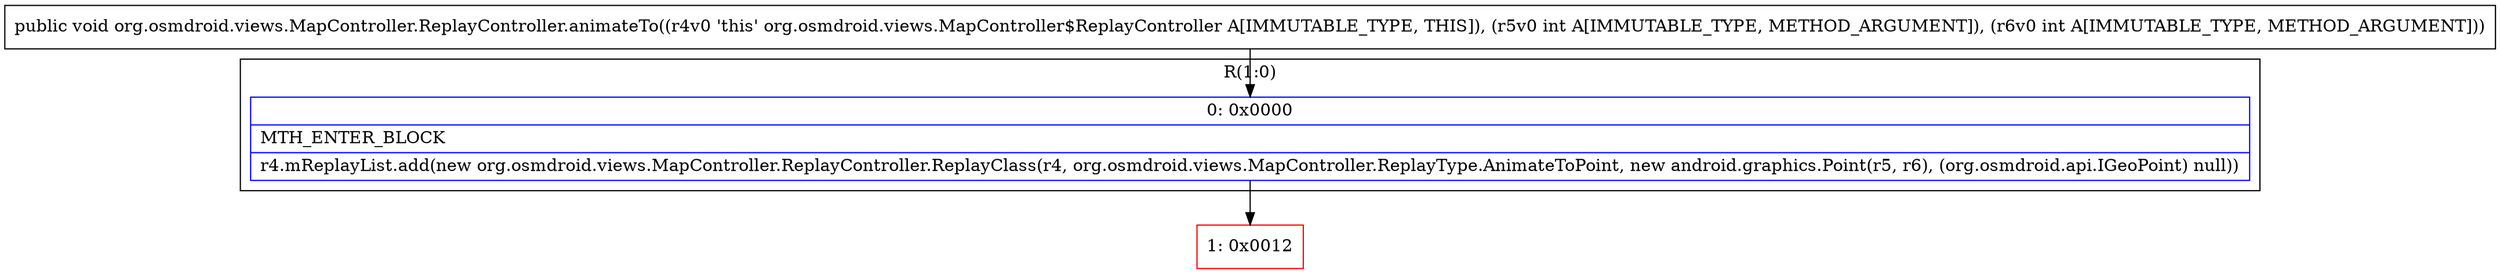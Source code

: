 digraph "CFG fororg.osmdroid.views.MapController.ReplayController.animateTo(II)V" {
subgraph cluster_Region_1083218767 {
label = "R(1:0)";
node [shape=record,color=blue];
Node_0 [shape=record,label="{0\:\ 0x0000|MTH_ENTER_BLOCK\l|r4.mReplayList.add(new org.osmdroid.views.MapController.ReplayController.ReplayClass(r4, org.osmdroid.views.MapController.ReplayType.AnimateToPoint, new android.graphics.Point(r5, r6), (org.osmdroid.api.IGeoPoint) null))\l}"];
}
Node_1 [shape=record,color=red,label="{1\:\ 0x0012}"];
MethodNode[shape=record,label="{public void org.osmdroid.views.MapController.ReplayController.animateTo((r4v0 'this' org.osmdroid.views.MapController$ReplayController A[IMMUTABLE_TYPE, THIS]), (r5v0 int A[IMMUTABLE_TYPE, METHOD_ARGUMENT]), (r6v0 int A[IMMUTABLE_TYPE, METHOD_ARGUMENT])) }"];
MethodNode -> Node_0;
Node_0 -> Node_1;
}

